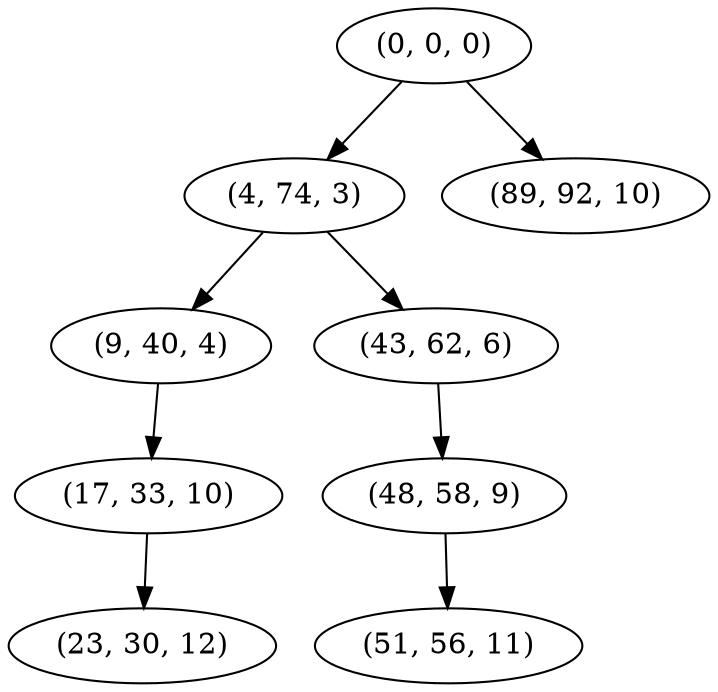 digraph tree {
    "(0, 0, 0)";
    "(4, 74, 3)";
    "(9, 40, 4)";
    "(17, 33, 10)";
    "(23, 30, 12)";
    "(43, 62, 6)";
    "(48, 58, 9)";
    "(51, 56, 11)";
    "(89, 92, 10)";
    "(0, 0, 0)" -> "(4, 74, 3)";
    "(0, 0, 0)" -> "(89, 92, 10)";
    "(4, 74, 3)" -> "(9, 40, 4)";
    "(4, 74, 3)" -> "(43, 62, 6)";
    "(9, 40, 4)" -> "(17, 33, 10)";
    "(17, 33, 10)" -> "(23, 30, 12)";
    "(43, 62, 6)" -> "(48, 58, 9)";
    "(48, 58, 9)" -> "(51, 56, 11)";
}
